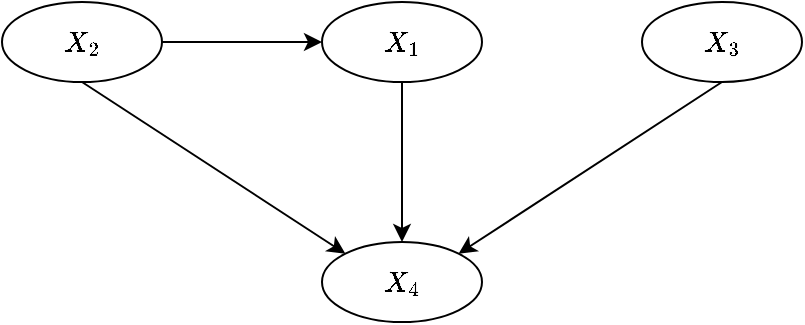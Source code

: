 <mxfile version="13.9.8" type="device"><diagram id="DjspuI3gkSVtPerKlvcs" name="Page-1"><mxGraphModel dx="1350" dy="816" grid="1" gridSize="10" guides="1" tooltips="1" connect="1" arrows="1" fold="1" page="1" pageScale="1" pageWidth="850" pageHeight="1100" math="1" shadow="0"><root><mxCell id="0"/><mxCell id="1" parent="0"/><mxCell id="NN2EPvnAi2-ZheUnfKLs-18" value="$$X_1$$" style="ellipse;whiteSpace=wrap;html=1;" vertex="1" parent="1"><mxGeometry x="400" y="40" width="80" height="40" as="geometry"/></mxCell><mxCell id="NN2EPvnAi2-ZheUnfKLs-19" value="&lt;span&gt;$$X_2$$&lt;/span&gt;" style="ellipse;whiteSpace=wrap;html=1;" vertex="1" parent="1"><mxGeometry x="240" y="40" width="80" height="40" as="geometry"/></mxCell><mxCell id="NN2EPvnAi2-ZheUnfKLs-20" value="$$X_3$$" style="ellipse;whiteSpace=wrap;html=1;" vertex="1" parent="1"><mxGeometry x="560" y="40" width="80" height="40" as="geometry"/></mxCell><mxCell id="NN2EPvnAi2-ZheUnfKLs-21" value="$$X_4$$" style="ellipse;whiteSpace=wrap;html=1;" vertex="1" parent="1"><mxGeometry x="400" y="160" width="80" height="40" as="geometry"/></mxCell><mxCell id="NN2EPvnAi2-ZheUnfKLs-22" value="" style="endArrow=classic;html=1;exitX=0.5;exitY=1;exitDx=0;exitDy=0;entryX=1;entryY=0;entryDx=0;entryDy=0;" edge="1" parent="1" source="NN2EPvnAi2-ZheUnfKLs-20" target="NN2EPvnAi2-ZheUnfKLs-21"><mxGeometry width="50" height="50" relative="1" as="geometry"><mxPoint x="210" y="465" as="sourcePoint"/><mxPoint x="260" y="415" as="targetPoint"/></mxGeometry></mxCell><mxCell id="NN2EPvnAi2-ZheUnfKLs-23" value="" style="endArrow=classic;html=1;entryX=0.5;entryY=0;entryDx=0;entryDy=0;" edge="1" parent="1" target="NN2EPvnAi2-ZheUnfKLs-21"><mxGeometry width="50" height="50" relative="1" as="geometry"><mxPoint x="440" y="80" as="sourcePoint"/><mxPoint x="260" y="395" as="targetPoint"/></mxGeometry></mxCell><mxCell id="NN2EPvnAi2-ZheUnfKLs-24" value="" style="endArrow=classic;html=1;exitX=0.5;exitY=1;exitDx=0;exitDy=0;entryX=0;entryY=0;entryDx=0;entryDy=0;" edge="1" parent="1" source="NN2EPvnAi2-ZheUnfKLs-19" target="NN2EPvnAi2-ZheUnfKLs-21"><mxGeometry width="50" height="50" relative="1" as="geometry"><mxPoint x="210" y="445" as="sourcePoint"/><mxPoint x="260" y="395" as="targetPoint"/></mxGeometry></mxCell><mxCell id="NN2EPvnAi2-ZheUnfKLs-29" value="" style="endArrow=classic;html=1;exitX=1;exitY=0.5;exitDx=0;exitDy=0;entryX=0;entryY=0.5;entryDx=0;entryDy=0;" edge="1" parent="1" source="NN2EPvnAi2-ZheUnfKLs-19" target="NN2EPvnAi2-ZheUnfKLs-18"><mxGeometry width="50" height="50" relative="1" as="geometry"><mxPoint x="650" y="260" as="sourcePoint"/><mxPoint x="700" y="210" as="targetPoint"/></mxGeometry></mxCell></root></mxGraphModel></diagram></mxfile>